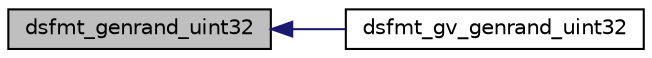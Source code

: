 digraph "dsfmt_genrand_uint32"
{
 // INTERACTIVE_SVG=YES
  edge [fontname="Helvetica",fontsize="10",labelfontname="Helvetica",labelfontsize="10"];
  node [fontname="Helvetica",fontsize="10",shape=record];
  rankdir="LR";
  Node1 [label="dsfmt_genrand_uint32",height=0.2,width=0.4,color="black", fillcolor="grey75", style="filled", fontcolor="black"];
  Node1 -> Node2 [dir="back",color="midnightblue",fontsize="10",style="solid",fontname="Helvetica"];
  Node2 [label="dsfmt_gv_genrand_uint32",height=0.2,width=0.4,color="black", fillcolor="white", style="filled",URL="$d_s_f_m_t_8h.html#a5a20bef41e73968d016f4cc9bdf3c3e3"];
}
